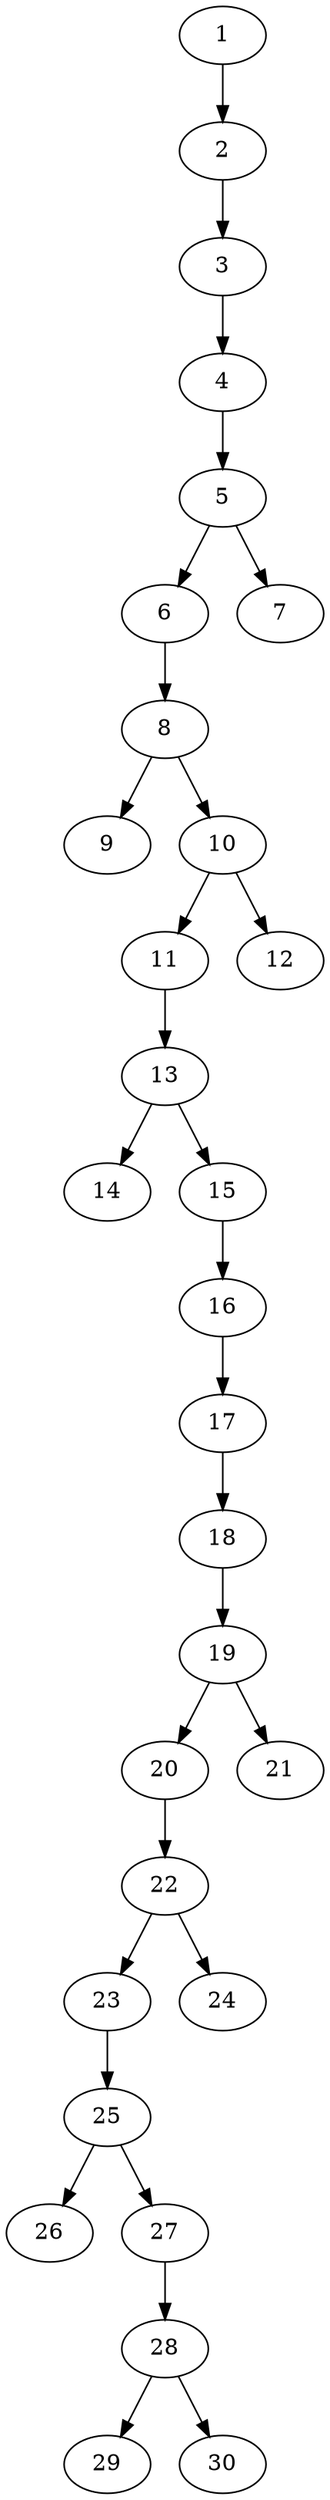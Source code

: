 // DAG automatically generated by daggen at Thu Oct  3 14:04:18 2019
// ./daggen --dot -n 30 --ccr 0.5 --fat 0.3 --regular 0.7 --density 0.6 --mindata 5242880 --maxdata 52428800 
digraph G {
  1 [size="101369856", alpha="0.09", expect_size="50684928"] 
  1 -> 2 [size ="50684928"]
  2 [size="43835392", alpha="0.06", expect_size="21917696"] 
  2 -> 3 [size ="21917696"]
  3 [size="45819904", alpha="0.13", expect_size="22909952"] 
  3 -> 4 [size ="22909952"]
  4 [size="79147008", alpha="0.14", expect_size="39573504"] 
  4 -> 5 [size ="39573504"]
  5 [size="10991616", alpha="0.08", expect_size="5495808"] 
  5 -> 6 [size ="5495808"]
  5 -> 7 [size ="5495808"]
  6 [size="32120832", alpha="0.19", expect_size="16060416"] 
  6 -> 8 [size ="16060416"]
  7 [size="66717696", alpha="0.07", expect_size="33358848"] 
  8 [size="101103616", alpha="0.08", expect_size="50551808"] 
  8 -> 9 [size ="50551808"]
  8 -> 10 [size ="50551808"]
  9 [size="98619392", alpha="0.03", expect_size="49309696"] 
  10 [size="43149312", alpha="0.08", expect_size="21574656"] 
  10 -> 11 [size ="21574656"]
  10 -> 12 [size ="21574656"]
  11 [size="18077696", alpha="0.10", expect_size="9038848"] 
  11 -> 13 [size ="9038848"]
  12 [size="61032448", alpha="0.15", expect_size="30516224"] 
  13 [size="88809472", alpha="0.03", expect_size="44404736"] 
  13 -> 14 [size ="44404736"]
  13 -> 15 [size ="44404736"]
  14 [size="57466880", alpha="0.19", expect_size="28733440"] 
  15 [size="30889984", alpha="0.01", expect_size="15444992"] 
  15 -> 16 [size ="15444992"]
  16 [size="70051840", alpha="0.17", expect_size="35025920"] 
  16 -> 17 [size ="35025920"]
  17 [size="65542144", alpha="0.06", expect_size="32771072"] 
  17 -> 18 [size ="32771072"]
  18 [size="97103872", alpha="0.19", expect_size="48551936"] 
  18 -> 19 [size ="48551936"]
  19 [size="39610368", alpha="0.19", expect_size="19805184"] 
  19 -> 20 [size ="19805184"]
  19 -> 21 [size ="19805184"]
  20 [size="53960704", alpha="0.10", expect_size="26980352"] 
  20 -> 22 [size ="26980352"]
  21 [size="90935296", alpha="0.01", expect_size="45467648"] 
  22 [size="43763712", alpha="0.18", expect_size="21881856"] 
  22 -> 23 [size ="21881856"]
  22 -> 24 [size ="21881856"]
  23 [size="18706432", alpha="0.03", expect_size="9353216"] 
  23 -> 25 [size ="9353216"]
  24 [size="31055872", alpha="0.02", expect_size="15527936"] 
  25 [size="25681920", alpha="0.02", expect_size="12840960"] 
  25 -> 26 [size ="12840960"]
  25 -> 27 [size ="12840960"]
  26 [size="32024576", alpha="0.06", expect_size="16012288"] 
  27 [size="19183616", alpha="0.02", expect_size="9591808"] 
  27 -> 28 [size ="9591808"]
  28 [size="47556608", alpha="0.17", expect_size="23778304"] 
  28 -> 29 [size ="23778304"]
  28 -> 30 [size ="23778304"]
  29 [size="43704320", alpha="0.11", expect_size="21852160"] 
  30 [size="39827456", alpha="0.12", expect_size="19913728"] 
}
